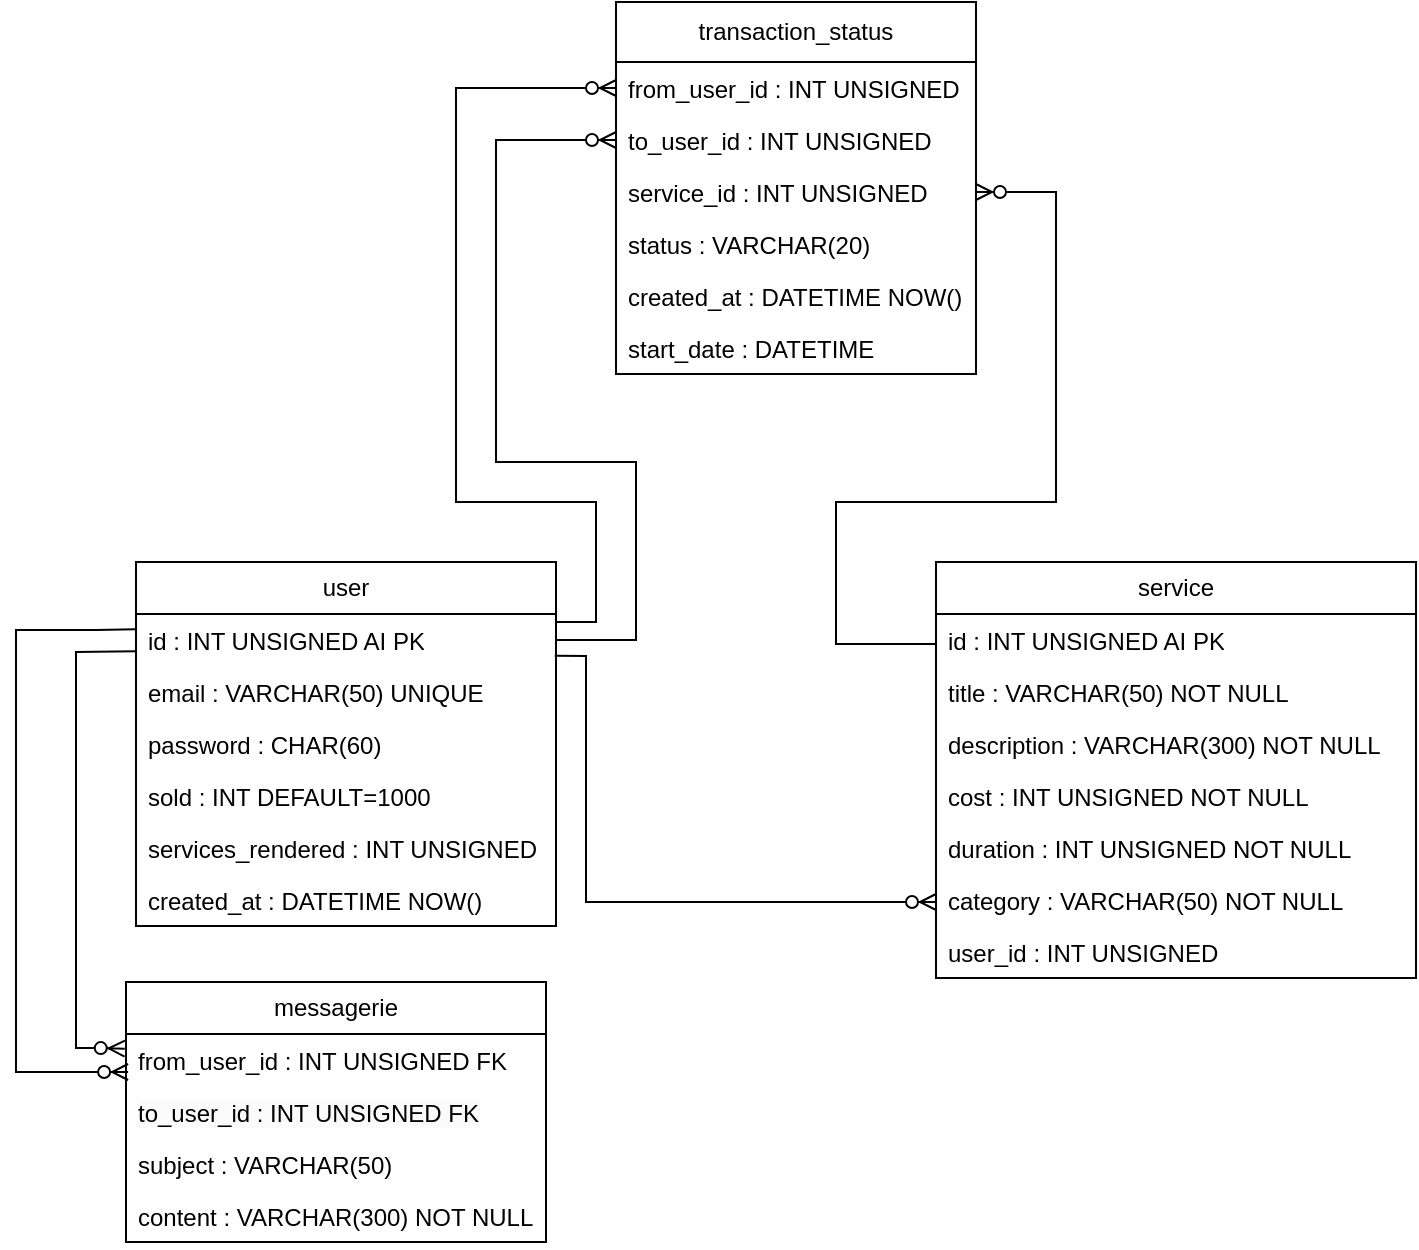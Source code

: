 <mxfile version="24.4.0" type="device">
  <diagram name="Page-1" id="VuSXqfZhitTR__DCnHvj">
    <mxGraphModel dx="2074" dy="1196" grid="1" gridSize="10" guides="1" tooltips="1" connect="1" arrows="1" fold="1" page="1" pageScale="1" pageWidth="827" pageHeight="1169" math="0" shadow="0">
      <root>
        <mxCell id="0" />
        <mxCell id="1" parent="0" />
        <mxCell id="qyWvAxp9XMb7L4-9sGKE-1" value="user" style="swimlane;fontStyle=0;childLayout=stackLayout;horizontal=1;startSize=26;fillColor=none;horizontalStack=0;resizeParent=1;resizeParentMax=0;resizeLast=0;collapsible=1;marginBottom=0;whiteSpace=wrap;html=1;" parent="1" vertex="1">
          <mxGeometry x="90" y="310" width="210" height="182" as="geometry" />
        </mxCell>
        <mxCell id="qyWvAxp9XMb7L4-9sGKE-2" value="id : INT UNSIGNED AI PK" style="text;strokeColor=none;fillColor=none;align=left;verticalAlign=top;spacingLeft=4;spacingRight=4;overflow=hidden;rotatable=0;points=[[0,0.5],[1,0.5]];portConstraint=eastwest;whiteSpace=wrap;html=1;" parent="qyWvAxp9XMb7L4-9sGKE-1" vertex="1">
          <mxGeometry y="26" width="210" height="26" as="geometry" />
        </mxCell>
        <mxCell id="qyWvAxp9XMb7L4-9sGKE-3" value="email : VARCHAR(50) UNIQUE" style="text;strokeColor=none;fillColor=none;align=left;verticalAlign=top;spacingLeft=4;spacingRight=4;overflow=hidden;rotatable=0;points=[[0,0.5],[1,0.5]];portConstraint=eastwest;whiteSpace=wrap;html=1;" parent="qyWvAxp9XMb7L4-9sGKE-1" vertex="1">
          <mxGeometry y="52" width="210" height="26" as="geometry" />
        </mxCell>
        <mxCell id="qyWvAxp9XMb7L4-9sGKE-4" value="password : CHAR(60)" style="text;strokeColor=none;fillColor=none;align=left;verticalAlign=top;spacingLeft=4;spacingRight=4;overflow=hidden;rotatable=0;points=[[0,0.5],[1,0.5]];portConstraint=eastwest;whiteSpace=wrap;html=1;" parent="qyWvAxp9XMb7L4-9sGKE-1" vertex="1">
          <mxGeometry y="78" width="210" height="26" as="geometry" />
        </mxCell>
        <mxCell id="qyWvAxp9XMb7L4-9sGKE-14" value="sold : INT DEFAULT=1000" style="text;strokeColor=none;fillColor=none;align=left;verticalAlign=top;spacingLeft=4;spacingRight=4;overflow=hidden;rotatable=0;points=[[0,0.5],[1,0.5]];portConstraint=eastwest;whiteSpace=wrap;html=1;" parent="qyWvAxp9XMb7L4-9sGKE-1" vertex="1">
          <mxGeometry y="104" width="210" height="26" as="geometry" />
        </mxCell>
        <mxCell id="qyWvAxp9XMb7L4-9sGKE-21" value="services_rendered : INT UNSIGNED" style="text;strokeColor=none;fillColor=none;align=left;verticalAlign=top;spacingLeft=4;spacingRight=4;overflow=hidden;rotatable=0;points=[[0,0.5],[1,0.5]];portConstraint=eastwest;whiteSpace=wrap;html=1;" parent="qyWvAxp9XMb7L4-9sGKE-1" vertex="1">
          <mxGeometry y="130" width="210" height="26" as="geometry" />
        </mxCell>
        <mxCell id="Z8X-hhxmlZqIsnh04vYm-4" value="created_at : DATETIME NOW()" style="text;strokeColor=none;fillColor=none;align=left;verticalAlign=top;spacingLeft=4;spacingRight=4;overflow=hidden;rotatable=0;points=[[0,0.5],[1,0.5]];portConstraint=eastwest;whiteSpace=wrap;html=1;" parent="qyWvAxp9XMb7L4-9sGKE-1" vertex="1">
          <mxGeometry y="156" width="210" height="26" as="geometry" />
        </mxCell>
        <mxCell id="qyWvAxp9XMb7L4-9sGKE-5" value="service" style="swimlane;fontStyle=0;childLayout=stackLayout;horizontal=1;startSize=26;fillColor=none;horizontalStack=0;resizeParent=1;resizeParentMax=0;resizeLast=0;collapsible=1;marginBottom=0;whiteSpace=wrap;html=1;" parent="1" vertex="1">
          <mxGeometry x="490" y="310" width="240" height="208" as="geometry" />
        </mxCell>
        <mxCell id="qyWvAxp9XMb7L4-9sGKE-6" value="id : INT UNSIGNED AI PK" style="text;strokeColor=none;fillColor=none;align=left;verticalAlign=top;spacingLeft=4;spacingRight=4;overflow=hidden;rotatable=0;points=[[0,0.5],[1,0.5]];portConstraint=eastwest;whiteSpace=wrap;html=1;" parent="qyWvAxp9XMb7L4-9sGKE-5" vertex="1">
          <mxGeometry y="26" width="240" height="26" as="geometry" />
        </mxCell>
        <mxCell id="qyWvAxp9XMb7L4-9sGKE-7" value="title : VARCHAR(50) NOT NULL" style="text;strokeColor=none;fillColor=none;align=left;verticalAlign=top;spacingLeft=4;spacingRight=4;overflow=hidden;rotatable=0;points=[[0,0.5],[1,0.5]];portConstraint=eastwest;whiteSpace=wrap;html=1;" parent="qyWvAxp9XMb7L4-9sGKE-5" vertex="1">
          <mxGeometry y="52" width="240" height="26" as="geometry" />
        </mxCell>
        <mxCell id="qyWvAxp9XMb7L4-9sGKE-8" value="description : VARCHAR(300) NOT NULL" style="text;strokeColor=none;fillColor=none;align=left;verticalAlign=top;spacingLeft=4;spacingRight=4;overflow=hidden;rotatable=0;points=[[0,0.5],[1,0.5]];portConstraint=eastwest;whiteSpace=wrap;html=1;" parent="qyWvAxp9XMb7L4-9sGKE-5" vertex="1">
          <mxGeometry y="78" width="240" height="26" as="geometry" />
        </mxCell>
        <mxCell id="qyWvAxp9XMb7L4-9sGKE-13" value="cost : INT UNSIGNED NOT NULL" style="text;strokeColor=none;fillColor=none;align=left;verticalAlign=top;spacingLeft=4;spacingRight=4;overflow=hidden;rotatable=0;points=[[0,0.5],[1,0.5]];portConstraint=eastwest;whiteSpace=wrap;html=1;" parent="qyWvAxp9XMb7L4-9sGKE-5" vertex="1">
          <mxGeometry y="104" width="240" height="26" as="geometry" />
        </mxCell>
        <mxCell id="qyWvAxp9XMb7L4-9sGKE-15" value="duration : INT UNSIGNED NOT NULL" style="text;strokeColor=none;fillColor=none;align=left;verticalAlign=top;spacingLeft=4;spacingRight=4;overflow=hidden;rotatable=0;points=[[0,0.5],[1,0.5]];portConstraint=eastwest;whiteSpace=wrap;html=1;" parent="qyWvAxp9XMb7L4-9sGKE-5" vertex="1">
          <mxGeometry y="130" width="240" height="26" as="geometry" />
        </mxCell>
        <mxCell id="qyWvAxp9XMb7L4-9sGKE-19" value="category : VARCHAR(50) NOT NULL" style="text;strokeColor=none;fillColor=none;align=left;verticalAlign=top;spacingLeft=4;spacingRight=4;overflow=hidden;rotatable=0;points=[[0,0.5],[1,0.5]];portConstraint=eastwest;whiteSpace=wrap;html=1;" parent="qyWvAxp9XMb7L4-9sGKE-5" vertex="1">
          <mxGeometry y="156" width="240" height="26" as="geometry" />
        </mxCell>
        <mxCell id="fmvILzmrzYuBdcbSLhOa-1" value="user_id : INT UNSIGNED" style="text;strokeColor=none;fillColor=none;align=left;verticalAlign=top;spacingLeft=4;spacingRight=4;overflow=hidden;rotatable=0;points=[[0,0.5],[1,0.5]];portConstraint=eastwest;whiteSpace=wrap;html=1;" vertex="1" parent="qyWvAxp9XMb7L4-9sGKE-5">
          <mxGeometry y="182" width="240" height="26" as="geometry" />
        </mxCell>
        <mxCell id="qyWvAxp9XMb7L4-9sGKE-9" value="messagerie" style="swimlane;fontStyle=0;childLayout=stackLayout;horizontal=1;startSize=26;fillColor=none;horizontalStack=0;resizeParent=1;resizeParentMax=0;resizeLast=0;collapsible=1;marginBottom=0;whiteSpace=wrap;html=1;" parent="1" vertex="1">
          <mxGeometry x="85" y="520" width="210" height="130" as="geometry" />
        </mxCell>
        <mxCell id="qyWvAxp9XMb7L4-9sGKE-10" value="from_user_id : INT UNSIGNED FK" style="text;strokeColor=none;fillColor=none;align=left;verticalAlign=top;spacingLeft=4;spacingRight=4;overflow=hidden;rotatable=0;points=[[0,0.5],[1,0.5]];portConstraint=eastwest;whiteSpace=wrap;html=1;" parent="qyWvAxp9XMb7L4-9sGKE-9" vertex="1">
          <mxGeometry y="26" width="210" height="26" as="geometry" />
        </mxCell>
        <mxCell id="qyWvAxp9XMb7L4-9sGKE-11" value="&lt;span style=&quot;color: rgb(0, 0, 0); font-family: Helvetica; font-size: 12px; font-style: normal; font-variant-ligatures: normal; font-variant-caps: normal; font-weight: 400; letter-spacing: normal; orphans: 2; text-align: left; text-indent: 0px; text-transform: none; widows: 2; word-spacing: 0px; -webkit-text-stroke-width: 0px; white-space: normal; background-color: rgb(251, 251, 251); text-decoration-thickness: initial; text-decoration-style: initial; text-decoration-color: initial; display: inline !important; float: none;&quot;&gt;to_user_id : INT UNSIGNED FK&lt;/span&gt;" style="text;strokeColor=none;fillColor=none;align=left;verticalAlign=top;spacingLeft=4;spacingRight=4;overflow=hidden;rotatable=0;points=[[0,0.5],[1,0.5]];portConstraint=eastwest;whiteSpace=wrap;html=1;" parent="qyWvAxp9XMb7L4-9sGKE-9" vertex="1">
          <mxGeometry y="52" width="210" height="26" as="geometry" />
        </mxCell>
        <mxCell id="JRGtUKie0YD3wBfnKgTm-1" value="subject : VARCHAR(50)" style="text;strokeColor=none;fillColor=none;align=left;verticalAlign=top;spacingLeft=4;spacingRight=4;overflow=hidden;rotatable=0;points=[[0,0.5],[1,0.5]];portConstraint=eastwest;whiteSpace=wrap;html=1;" parent="qyWvAxp9XMb7L4-9sGKE-9" vertex="1">
          <mxGeometry y="78" width="210" height="26" as="geometry" />
        </mxCell>
        <mxCell id="qyWvAxp9XMb7L4-9sGKE-12" value="content : VARCHAR(300) NOT NULL" style="text;strokeColor=none;fillColor=none;align=left;verticalAlign=top;spacingLeft=4;spacingRight=4;overflow=hidden;rotatable=0;points=[[0,0.5],[1,0.5]];portConstraint=eastwest;whiteSpace=wrap;html=1;" parent="qyWvAxp9XMb7L4-9sGKE-9" vertex="1">
          <mxGeometry y="104" width="210" height="26" as="geometry" />
        </mxCell>
        <mxCell id="qyWvAxp9XMb7L4-9sGKE-18" value="" style="fontSize=12;html=1;endArrow=ERzeroToMany;endFill=1;rounded=0;exitX=0.001;exitY=0.716;exitDx=0;exitDy=0;entryX=-0.003;entryY=0.282;entryDx=0;entryDy=0;exitPerimeter=0;entryPerimeter=0;" parent="1" source="qyWvAxp9XMb7L4-9sGKE-2" target="qyWvAxp9XMb7L4-9sGKE-10" edge="1">
          <mxGeometry width="100" height="100" relative="1" as="geometry">
            <mxPoint x="90" y="360.0" as="sourcePoint" />
            <mxPoint x="78" y="715.99" as="targetPoint" />
            <Array as="points">
              <mxPoint x="60" y="355" />
              <mxPoint x="60" y="553" />
              <mxPoint x="70" y="553" />
            </Array>
          </mxGeometry>
        </mxCell>
        <mxCell id="qyWvAxp9XMb7L4-9sGKE-17" value="" style="fontSize=12;html=1;endArrow=ERzeroToMany;endFill=1;rounded=0;exitX=0;exitY=0.295;exitDx=0;exitDy=0;exitPerimeter=0;entryX=0.005;entryY=0.731;entryDx=0;entryDy=0;entryPerimeter=0;" parent="1" source="qyWvAxp9XMb7L4-9sGKE-2" target="qyWvAxp9XMb7L4-9sGKE-10" edge="1">
          <mxGeometry width="100" height="100" relative="1" as="geometry">
            <mxPoint x="90" y="340" as="sourcePoint" />
            <mxPoint x="40" y="600" as="targetPoint" />
            <Array as="points">
              <mxPoint x="70" y="344" />
              <mxPoint x="30" y="344" />
              <mxPoint x="30" y="565" />
              <mxPoint x="50" y="565" />
            </Array>
          </mxGeometry>
        </mxCell>
        <mxCell id="qyWvAxp9XMb7L4-9sGKE-20" value="" style="fontSize=12;html=1;endArrow=ERzeroToMany;endFill=1;rounded=0;exitX=0.997;exitY=0.805;exitDx=0;exitDy=0;exitPerimeter=0;" parent="1" source="qyWvAxp9XMb7L4-9sGKE-2" edge="1">
          <mxGeometry width="100" height="100" relative="1" as="geometry">
            <mxPoint x="300" y="350" as="sourcePoint" />
            <mxPoint x="490" y="480" as="targetPoint" />
            <Array as="points">
              <mxPoint x="315" y="357" />
              <mxPoint x="315" y="480" />
            </Array>
          </mxGeometry>
        </mxCell>
        <mxCell id="qyWvAxp9XMb7L4-9sGKE-22" value="transaction_status" style="swimlane;fontStyle=0;childLayout=stackLayout;horizontal=1;startSize=30;fillColor=none;horizontalStack=0;resizeParent=1;resizeParentMax=0;resizeLast=0;collapsible=1;marginBottom=0;whiteSpace=wrap;html=1;" parent="1" vertex="1">
          <mxGeometry x="330" y="30" width="180" height="186" as="geometry" />
        </mxCell>
        <mxCell id="qyWvAxp9XMb7L4-9sGKE-23" value="from_user_id : INT UNSIGNED" style="text;strokeColor=none;fillColor=none;align=left;verticalAlign=top;spacingLeft=4;spacingRight=4;overflow=hidden;rotatable=0;points=[[0,0.5],[1,0.5]];portConstraint=eastwest;whiteSpace=wrap;html=1;" parent="qyWvAxp9XMb7L4-9sGKE-22" vertex="1">
          <mxGeometry y="30" width="180" height="26" as="geometry" />
        </mxCell>
        <mxCell id="qyWvAxp9XMb7L4-9sGKE-24" value="to_user_id : INT UNSIGNED" style="text;strokeColor=none;fillColor=none;align=left;verticalAlign=top;spacingLeft=4;spacingRight=4;overflow=hidden;rotatable=0;points=[[0,0.5],[1,0.5]];portConstraint=eastwest;whiteSpace=wrap;html=1;" parent="qyWvAxp9XMb7L4-9sGKE-22" vertex="1">
          <mxGeometry y="56" width="180" height="26" as="geometry" />
        </mxCell>
        <mxCell id="qyWvAxp9XMb7L4-9sGKE-25" value="service_id : INT UNSIGNED" style="text;strokeColor=none;fillColor=none;align=left;verticalAlign=top;spacingLeft=4;spacingRight=4;overflow=hidden;rotatable=0;points=[[0,0.5],[1,0.5]];portConstraint=eastwest;whiteSpace=wrap;html=1;" parent="qyWvAxp9XMb7L4-9sGKE-22" vertex="1">
          <mxGeometry y="82" width="180" height="26" as="geometry" />
        </mxCell>
        <mxCell id="qyWvAxp9XMb7L4-9sGKE-29" value="status : VARCHAR(20)" style="text;strokeColor=none;fillColor=none;align=left;verticalAlign=top;spacingLeft=4;spacingRight=4;overflow=hidden;rotatable=0;points=[[0,0.5],[1,0.5]];portConstraint=eastwest;whiteSpace=wrap;html=1;" parent="qyWvAxp9XMb7L4-9sGKE-22" vertex="1">
          <mxGeometry y="108" width="180" height="26" as="geometry" />
        </mxCell>
        <mxCell id="Z8X-hhxmlZqIsnh04vYm-1" value="created_at : DATETIME NOW()" style="text;strokeColor=none;fillColor=none;align=left;verticalAlign=top;spacingLeft=4;spacingRight=4;overflow=hidden;rotatable=0;points=[[0,0.5],[1,0.5]];portConstraint=eastwest;whiteSpace=wrap;html=1;" parent="qyWvAxp9XMb7L4-9sGKE-22" vertex="1">
          <mxGeometry y="134" width="180" height="26" as="geometry" />
        </mxCell>
        <mxCell id="Z8X-hhxmlZqIsnh04vYm-2" value="start_date : DATETIME" style="text;strokeColor=none;fillColor=none;align=left;verticalAlign=top;spacingLeft=4;spacingRight=4;overflow=hidden;rotatable=0;points=[[0,0.5],[1,0.5]];portConstraint=eastwest;whiteSpace=wrap;html=1;" parent="qyWvAxp9XMb7L4-9sGKE-22" vertex="1">
          <mxGeometry y="160" width="180" height="26" as="geometry" />
        </mxCell>
        <mxCell id="qyWvAxp9XMb7L4-9sGKE-26" value="" style="fontSize=12;html=1;endArrow=ERzeroToMany;endFill=1;rounded=0;exitX=1;exitY=0.5;exitDx=0;exitDy=0;entryX=1;entryY=0.5;entryDx=0;entryDy=0;" parent="1" target="qyWvAxp9XMb7L4-9sGKE-25" edge="1">
          <mxGeometry width="100" height="100" relative="1" as="geometry">
            <mxPoint x="490" y="351" as="sourcePoint" />
            <mxPoint x="500" y="200" as="targetPoint" />
            <Array as="points">
              <mxPoint x="440" y="351" />
              <mxPoint x="440" y="280" />
              <mxPoint x="550" y="280" />
              <mxPoint x="550" y="125" />
            </Array>
          </mxGeometry>
        </mxCell>
        <mxCell id="qyWvAxp9XMb7L4-9sGKE-27" value="" style="fontSize=12;html=1;endArrow=ERzeroToMany;endFill=1;rounded=0;entryX=0;entryY=0.5;entryDx=0;entryDy=0;" parent="1" target="qyWvAxp9XMb7L4-9sGKE-23" edge="1">
          <mxGeometry width="100" height="100" relative="1" as="geometry">
            <mxPoint x="300" y="340" as="sourcePoint" />
            <mxPoint x="190" y="70" as="targetPoint" />
            <Array as="points">
              <mxPoint x="320" y="340" />
              <mxPoint x="320" y="280" />
              <mxPoint x="250" y="280" />
              <mxPoint x="250" y="73" />
            </Array>
          </mxGeometry>
        </mxCell>
        <mxCell id="qyWvAxp9XMb7L4-9sGKE-28" value="" style="fontSize=12;html=1;endArrow=ERzeroToMany;endFill=1;rounded=0;exitX=1;exitY=0.5;exitDx=0;exitDy=0;entryX=0;entryY=0.5;entryDx=0;entryDy=0;" parent="1" source="qyWvAxp9XMb7L4-9sGKE-2" target="qyWvAxp9XMb7L4-9sGKE-24" edge="1">
          <mxGeometry width="100" height="100" relative="1" as="geometry">
            <mxPoint x="300" y="570" as="sourcePoint" />
            <mxPoint x="270" y="170" as="targetPoint" />
            <Array as="points">
              <mxPoint x="340" y="349" />
              <mxPoint x="340" y="260" />
              <mxPoint x="270" y="260" />
              <mxPoint x="270" y="99" />
            </Array>
          </mxGeometry>
        </mxCell>
      </root>
    </mxGraphModel>
  </diagram>
</mxfile>
